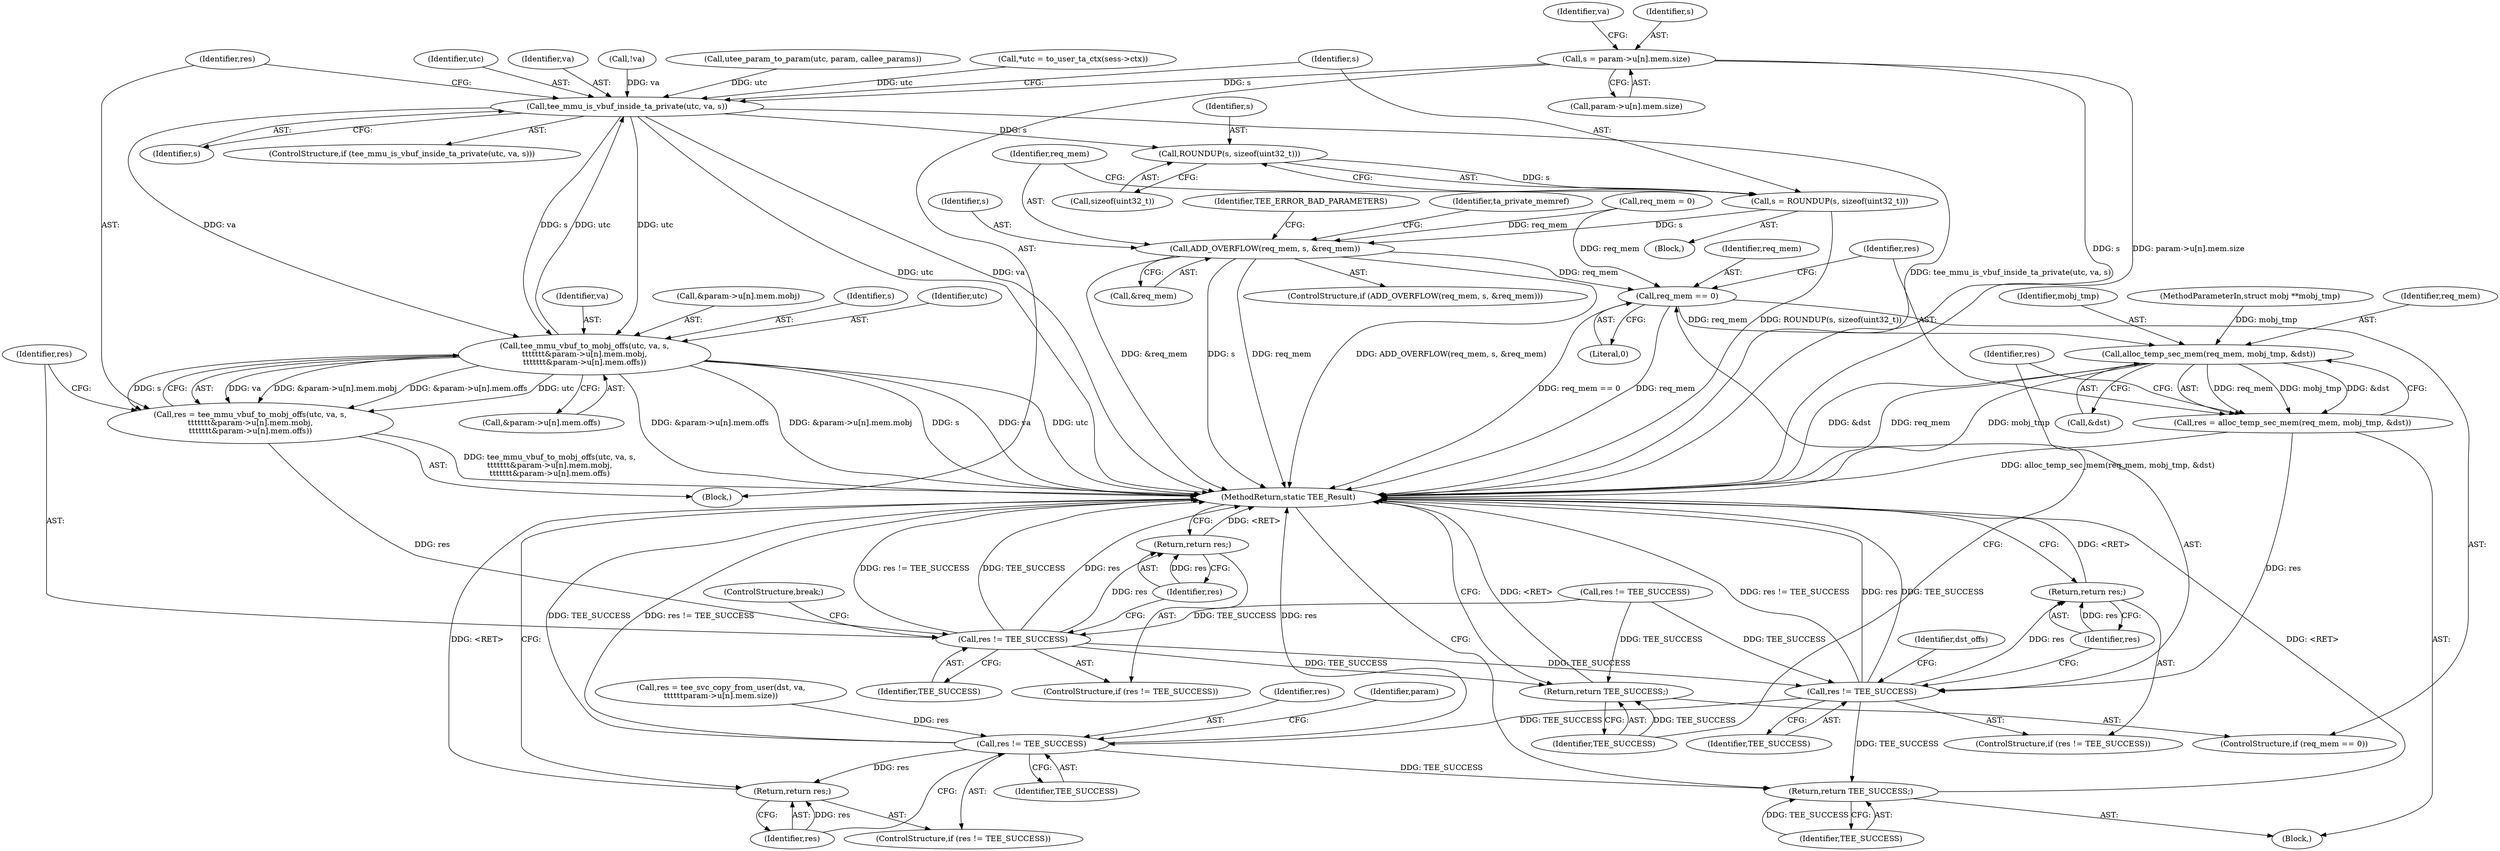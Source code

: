 digraph "0_optee_os_d5c5b0b77b2b589666024d219a8007b3f5b6faeb@array" {
"1000223" [label="(Call,s = param->u[n].mem.size)"];
"1000244" [label="(Call,tee_mmu_is_vbuf_inside_ta_private(utc, va, s))"];
"1000251" [label="(Call,ROUNDUP(s, sizeof(uint32_t)))"];
"1000249" [label="(Call,s = ROUNDUP(s, sizeof(uint32_t)))"];
"1000256" [label="(Call,ADD_OVERFLOW(req_mem, s, &req_mem))"];
"1000305" [label="(Call,req_mem == 0)"];
"1000312" [label="(Call,alloc_temp_sec_mem(req_mem, mobj_tmp, &dst))"];
"1000310" [label="(Call,res = alloc_temp_sec_mem(req_mem, mobj_tmp, &dst))"];
"1000318" [label="(Call,res != TEE_SUCCESS)"];
"1000321" [label="(Return,return res;)"];
"1000396" [label="(Call,res != TEE_SUCCESS)"];
"1000399" [label="(Return,return res;)"];
"1000490" [label="(Return,return TEE_SUCCESS;)"];
"1000271" [label="(Call,tee_mmu_vbuf_to_mobj_offs(utc, va, s,\n\t\t\t\t\t\t\t&param->u[n].mem.mobj,\n\t\t\t\t\t\t\t&param->u[n].mem.offs))"];
"1000269" [label="(Call,res = tee_mmu_vbuf_to_mobj_offs(utc, va, s,\n\t\t\t\t\t\t\t&param->u[n].mem.mobj,\n\t\t\t\t\t\t\t&param->u[n].mem.offs))"];
"1000296" [label="(Call,res != TEE_SUCCESS)"];
"1000299" [label="(Return,return res;)"];
"1000308" [label="(Return,return TEE_SUCCESS;)"];
"1000396" [label="(Call,res != TEE_SUCCESS)"];
"1000246" [label="(Identifier,va)"];
"1000244" [label="(Call,tee_mmu_is_vbuf_inside_ta_private(utc, va, s))"];
"1000381" [label="(Call,res = tee_svc_copy_from_user(dst, va,\n\t\t\t\t\t\tparam->u[n].mem.size))"];
"1000249" [label="(Call,s = ROUNDUP(s, sizeof(uint32_t)))"];
"1000259" [label="(Call,&req_mem)"];
"1000320" [label="(Identifier,TEE_SUCCESS)"];
"1000296" [label="(Call,res != TEE_SUCCESS)"];
"1000321" [label="(Return,return res;)"];
"1000272" [label="(Identifier,utc)"];
"1000315" [label="(Call,&dst)"];
"1000314" [label="(Identifier,mobj_tmp)"];
"1000110" [label="(MethodParameterIn,struct mobj **mobj_tmp)"];
"1000235" [label="(Call,!va)"];
"1000115" [label="(Call,req_mem = 0)"];
"1000273" [label="(Identifier,va)"];
"1000265" [label="(Identifier,ta_private_memref)"];
"1000251" [label="(Call,ROUNDUP(s, sizeof(uint32_t)))"];
"1000319" [label="(Identifier,res)"];
"1000170" [label="(Call,res != TEE_SUCCESS)"];
"1000312" [label="(Call,alloc_temp_sec_mem(req_mem, mobj_tmp, &dst))"];
"1000253" [label="(Call,sizeof(uint32_t))"];
"1000300" [label="(Identifier,res)"];
"1000395" [label="(ControlStructure,if (res != TEE_SUCCESS))"];
"1000301" [label="(ControlStructure,break;)"];
"1000270" [label="(Identifier,res)"];
"1000258" [label="(Identifier,s)"];
"1000491" [label="(Identifier,TEE_SUCCESS)"];
"1000223" [label="(Call,s = param->u[n].mem.size)"];
"1000308" [label="(Return,return TEE_SUCCESS;)"];
"1000317" [label="(ControlStructure,if (res != TEE_SUCCESS))"];
"1000206" [label="(Block,)"];
"1000257" [label="(Identifier,req_mem)"];
"1000311" [label="(Identifier,res)"];
"1000111" [label="(Block,)"];
"1000397" [label="(Identifier,res)"];
"1000275" [label="(Call,&param->u[n].mem.mobj)"];
"1000310" [label="(Call,res = alloc_temp_sec_mem(req_mem, mobj_tmp, &dst))"];
"1000165" [label="(Call,utee_param_to_param(utc, param, callee_params))"];
"1000406" [label="(Identifier,param)"];
"1000252" [label="(Identifier,s)"];
"1000309" [label="(Identifier,TEE_SUCCESS)"];
"1000274" [label="(Identifier,s)"];
"1000297" [label="(Identifier,res)"];
"1000313" [label="(Identifier,req_mem)"];
"1000298" [label="(Identifier,TEE_SUCCESS)"];
"1000492" [label="(MethodReturn,static TEE_Result)"];
"1000305" [label="(Call,req_mem == 0)"];
"1000271" [label="(Call,tee_mmu_vbuf_to_mobj_offs(utc, va, s,\n\t\t\t\t\t\t\t&param->u[n].mem.mobj,\n\t\t\t\t\t\t\t&param->u[n].mem.offs))"];
"1000324" [label="(Identifier,dst_offs)"];
"1000398" [label="(Identifier,TEE_SUCCESS)"];
"1000225" [label="(Call,param->u[n].mem.size)"];
"1000304" [label="(ControlStructure,if (req_mem == 0))"];
"1000125" [label="(Call,*utc = to_user_ta_ctx(sess->ctx))"];
"1000306" [label="(Identifier,req_mem)"];
"1000318" [label="(Call,res != TEE_SUCCESS)"];
"1000248" [label="(Block,)"];
"1000236" [label="(Identifier,va)"];
"1000247" [label="(Identifier,s)"];
"1000307" [label="(Literal,0)"];
"1000269" [label="(Call,res = tee_mmu_vbuf_to_mobj_offs(utc, va, s,\n\t\t\t\t\t\t\t&param->u[n].mem.mobj,\n\t\t\t\t\t\t\t&param->u[n].mem.offs))"];
"1000285" [label="(Call,&param->u[n].mem.offs)"];
"1000295" [label="(ControlStructure,if (res != TEE_SUCCESS))"];
"1000224" [label="(Identifier,s)"];
"1000322" [label="(Identifier,res)"];
"1000255" [label="(ControlStructure,if (ADD_OVERFLOW(req_mem, s, &req_mem)))"];
"1000256" [label="(Call,ADD_OVERFLOW(req_mem, s, &req_mem))"];
"1000250" [label="(Identifier,s)"];
"1000245" [label="(Identifier,utc)"];
"1000243" [label="(ControlStructure,if (tee_mmu_is_vbuf_inside_ta_private(utc, va, s)))"];
"1000490" [label="(Return,return TEE_SUCCESS;)"];
"1000299" [label="(Return,return res;)"];
"1000262" [label="(Identifier,TEE_ERROR_BAD_PARAMETERS)"];
"1000399" [label="(Return,return res;)"];
"1000400" [label="(Identifier,res)"];
"1000223" -> "1000206"  [label="AST: "];
"1000223" -> "1000225"  [label="CFG: "];
"1000224" -> "1000223"  [label="AST: "];
"1000225" -> "1000223"  [label="AST: "];
"1000236" -> "1000223"  [label="CFG: "];
"1000223" -> "1000492"  [label="DDG: param->u[n].mem.size"];
"1000223" -> "1000492"  [label="DDG: s"];
"1000223" -> "1000244"  [label="DDG: s"];
"1000244" -> "1000243"  [label="AST: "];
"1000244" -> "1000247"  [label="CFG: "];
"1000245" -> "1000244"  [label="AST: "];
"1000246" -> "1000244"  [label="AST: "];
"1000247" -> "1000244"  [label="AST: "];
"1000250" -> "1000244"  [label="CFG: "];
"1000270" -> "1000244"  [label="CFG: "];
"1000244" -> "1000492"  [label="DDG: tee_mmu_is_vbuf_inside_ta_private(utc, va, s)"];
"1000244" -> "1000492"  [label="DDG: utc"];
"1000244" -> "1000492"  [label="DDG: va"];
"1000125" -> "1000244"  [label="DDG: utc"];
"1000165" -> "1000244"  [label="DDG: utc"];
"1000271" -> "1000244"  [label="DDG: utc"];
"1000235" -> "1000244"  [label="DDG: va"];
"1000244" -> "1000251"  [label="DDG: s"];
"1000244" -> "1000271"  [label="DDG: utc"];
"1000244" -> "1000271"  [label="DDG: va"];
"1000244" -> "1000271"  [label="DDG: s"];
"1000251" -> "1000249"  [label="AST: "];
"1000251" -> "1000253"  [label="CFG: "];
"1000252" -> "1000251"  [label="AST: "];
"1000253" -> "1000251"  [label="AST: "];
"1000249" -> "1000251"  [label="CFG: "];
"1000251" -> "1000249"  [label="DDG: s"];
"1000249" -> "1000248"  [label="AST: "];
"1000250" -> "1000249"  [label="AST: "];
"1000257" -> "1000249"  [label="CFG: "];
"1000249" -> "1000492"  [label="DDG: ROUNDUP(s, sizeof(uint32_t))"];
"1000249" -> "1000256"  [label="DDG: s"];
"1000256" -> "1000255"  [label="AST: "];
"1000256" -> "1000259"  [label="CFG: "];
"1000257" -> "1000256"  [label="AST: "];
"1000258" -> "1000256"  [label="AST: "];
"1000259" -> "1000256"  [label="AST: "];
"1000262" -> "1000256"  [label="CFG: "];
"1000265" -> "1000256"  [label="CFG: "];
"1000256" -> "1000492"  [label="DDG: &req_mem"];
"1000256" -> "1000492"  [label="DDG: s"];
"1000256" -> "1000492"  [label="DDG: req_mem"];
"1000256" -> "1000492"  [label="DDG: ADD_OVERFLOW(req_mem, s, &req_mem)"];
"1000115" -> "1000256"  [label="DDG: req_mem"];
"1000256" -> "1000305"  [label="DDG: req_mem"];
"1000305" -> "1000304"  [label="AST: "];
"1000305" -> "1000307"  [label="CFG: "];
"1000306" -> "1000305"  [label="AST: "];
"1000307" -> "1000305"  [label="AST: "];
"1000309" -> "1000305"  [label="CFG: "];
"1000311" -> "1000305"  [label="CFG: "];
"1000305" -> "1000492"  [label="DDG: req_mem == 0"];
"1000305" -> "1000492"  [label="DDG: req_mem"];
"1000115" -> "1000305"  [label="DDG: req_mem"];
"1000305" -> "1000312"  [label="DDG: req_mem"];
"1000312" -> "1000310"  [label="AST: "];
"1000312" -> "1000315"  [label="CFG: "];
"1000313" -> "1000312"  [label="AST: "];
"1000314" -> "1000312"  [label="AST: "];
"1000315" -> "1000312"  [label="AST: "];
"1000310" -> "1000312"  [label="CFG: "];
"1000312" -> "1000492"  [label="DDG: &dst"];
"1000312" -> "1000492"  [label="DDG: req_mem"];
"1000312" -> "1000492"  [label="DDG: mobj_tmp"];
"1000312" -> "1000310"  [label="DDG: req_mem"];
"1000312" -> "1000310"  [label="DDG: mobj_tmp"];
"1000312" -> "1000310"  [label="DDG: &dst"];
"1000110" -> "1000312"  [label="DDG: mobj_tmp"];
"1000310" -> "1000111"  [label="AST: "];
"1000311" -> "1000310"  [label="AST: "];
"1000319" -> "1000310"  [label="CFG: "];
"1000310" -> "1000492"  [label="DDG: alloc_temp_sec_mem(req_mem, mobj_tmp, &dst)"];
"1000310" -> "1000318"  [label="DDG: res"];
"1000318" -> "1000317"  [label="AST: "];
"1000318" -> "1000320"  [label="CFG: "];
"1000319" -> "1000318"  [label="AST: "];
"1000320" -> "1000318"  [label="AST: "];
"1000322" -> "1000318"  [label="CFG: "];
"1000324" -> "1000318"  [label="CFG: "];
"1000318" -> "1000492"  [label="DDG: res != TEE_SUCCESS"];
"1000318" -> "1000492"  [label="DDG: res"];
"1000318" -> "1000492"  [label="DDG: TEE_SUCCESS"];
"1000296" -> "1000318"  [label="DDG: TEE_SUCCESS"];
"1000170" -> "1000318"  [label="DDG: TEE_SUCCESS"];
"1000318" -> "1000321"  [label="DDG: res"];
"1000318" -> "1000396"  [label="DDG: TEE_SUCCESS"];
"1000318" -> "1000490"  [label="DDG: TEE_SUCCESS"];
"1000321" -> "1000317"  [label="AST: "];
"1000321" -> "1000322"  [label="CFG: "];
"1000322" -> "1000321"  [label="AST: "];
"1000492" -> "1000321"  [label="CFG: "];
"1000321" -> "1000492"  [label="DDG: <RET>"];
"1000322" -> "1000321"  [label="DDG: res"];
"1000396" -> "1000395"  [label="AST: "];
"1000396" -> "1000398"  [label="CFG: "];
"1000397" -> "1000396"  [label="AST: "];
"1000398" -> "1000396"  [label="AST: "];
"1000400" -> "1000396"  [label="CFG: "];
"1000406" -> "1000396"  [label="CFG: "];
"1000396" -> "1000492"  [label="DDG: res != TEE_SUCCESS"];
"1000396" -> "1000492"  [label="DDG: res"];
"1000396" -> "1000492"  [label="DDG: TEE_SUCCESS"];
"1000381" -> "1000396"  [label="DDG: res"];
"1000396" -> "1000399"  [label="DDG: res"];
"1000396" -> "1000490"  [label="DDG: TEE_SUCCESS"];
"1000399" -> "1000395"  [label="AST: "];
"1000399" -> "1000400"  [label="CFG: "];
"1000400" -> "1000399"  [label="AST: "];
"1000492" -> "1000399"  [label="CFG: "];
"1000399" -> "1000492"  [label="DDG: <RET>"];
"1000400" -> "1000399"  [label="DDG: res"];
"1000490" -> "1000111"  [label="AST: "];
"1000490" -> "1000491"  [label="CFG: "];
"1000491" -> "1000490"  [label="AST: "];
"1000492" -> "1000490"  [label="CFG: "];
"1000490" -> "1000492"  [label="DDG: <RET>"];
"1000491" -> "1000490"  [label="DDG: TEE_SUCCESS"];
"1000271" -> "1000269"  [label="AST: "];
"1000271" -> "1000285"  [label="CFG: "];
"1000272" -> "1000271"  [label="AST: "];
"1000273" -> "1000271"  [label="AST: "];
"1000274" -> "1000271"  [label="AST: "];
"1000275" -> "1000271"  [label="AST: "];
"1000285" -> "1000271"  [label="AST: "];
"1000269" -> "1000271"  [label="CFG: "];
"1000271" -> "1000492"  [label="DDG: &param->u[n].mem.offs"];
"1000271" -> "1000492"  [label="DDG: &param->u[n].mem.mobj"];
"1000271" -> "1000492"  [label="DDG: s"];
"1000271" -> "1000492"  [label="DDG: va"];
"1000271" -> "1000492"  [label="DDG: utc"];
"1000271" -> "1000269"  [label="DDG: va"];
"1000271" -> "1000269"  [label="DDG: &param->u[n].mem.mobj"];
"1000271" -> "1000269"  [label="DDG: &param->u[n].mem.offs"];
"1000271" -> "1000269"  [label="DDG: utc"];
"1000271" -> "1000269"  [label="DDG: s"];
"1000269" -> "1000206"  [label="AST: "];
"1000270" -> "1000269"  [label="AST: "];
"1000297" -> "1000269"  [label="CFG: "];
"1000269" -> "1000492"  [label="DDG: tee_mmu_vbuf_to_mobj_offs(utc, va, s,\n\t\t\t\t\t\t\t&param->u[n].mem.mobj,\n\t\t\t\t\t\t\t&param->u[n].mem.offs)"];
"1000269" -> "1000296"  [label="DDG: res"];
"1000296" -> "1000295"  [label="AST: "];
"1000296" -> "1000298"  [label="CFG: "];
"1000297" -> "1000296"  [label="AST: "];
"1000298" -> "1000296"  [label="AST: "];
"1000300" -> "1000296"  [label="CFG: "];
"1000301" -> "1000296"  [label="CFG: "];
"1000296" -> "1000492"  [label="DDG: res != TEE_SUCCESS"];
"1000296" -> "1000492"  [label="DDG: TEE_SUCCESS"];
"1000296" -> "1000492"  [label="DDG: res"];
"1000170" -> "1000296"  [label="DDG: TEE_SUCCESS"];
"1000296" -> "1000299"  [label="DDG: res"];
"1000296" -> "1000308"  [label="DDG: TEE_SUCCESS"];
"1000299" -> "1000295"  [label="AST: "];
"1000299" -> "1000300"  [label="CFG: "];
"1000300" -> "1000299"  [label="AST: "];
"1000492" -> "1000299"  [label="CFG: "];
"1000299" -> "1000492"  [label="DDG: <RET>"];
"1000300" -> "1000299"  [label="DDG: res"];
"1000308" -> "1000304"  [label="AST: "];
"1000308" -> "1000309"  [label="CFG: "];
"1000309" -> "1000308"  [label="AST: "];
"1000492" -> "1000308"  [label="CFG: "];
"1000308" -> "1000492"  [label="DDG: <RET>"];
"1000309" -> "1000308"  [label="DDG: TEE_SUCCESS"];
"1000170" -> "1000308"  [label="DDG: TEE_SUCCESS"];
}
